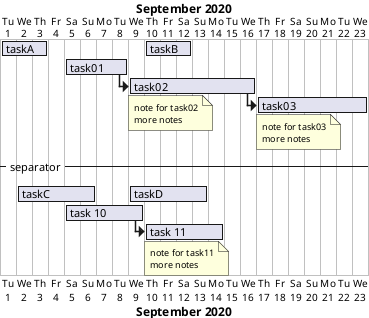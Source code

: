@startgantt

Project starts 2020-09-01

[taskA] starts 2020-09-01 and lasts 3 days
[taskB] starts 2020-09-10 and lasts 3 days
[taskB] displays on same row as [taskA]

[task01] starts 2020-09-05 and lasts 4 days

then [task02] lasts 8 days
note bottom
  note for task02
  more notes
end note

then [task03] lasts 7 days
note bottom
  note for task03
  more notes
end note

-- separator --

[taskC] starts 2020-09-02 and lasts 5 days
[taskD] starts 2020-09-09 and lasts 5 days
[taskD] displays on same row as [taskC]

[task 10] starts 2020-09-05 and lasts 5 days
then [task 11] lasts 5 days
note bottom
  note for task11
  more notes
end note
@endgantt
